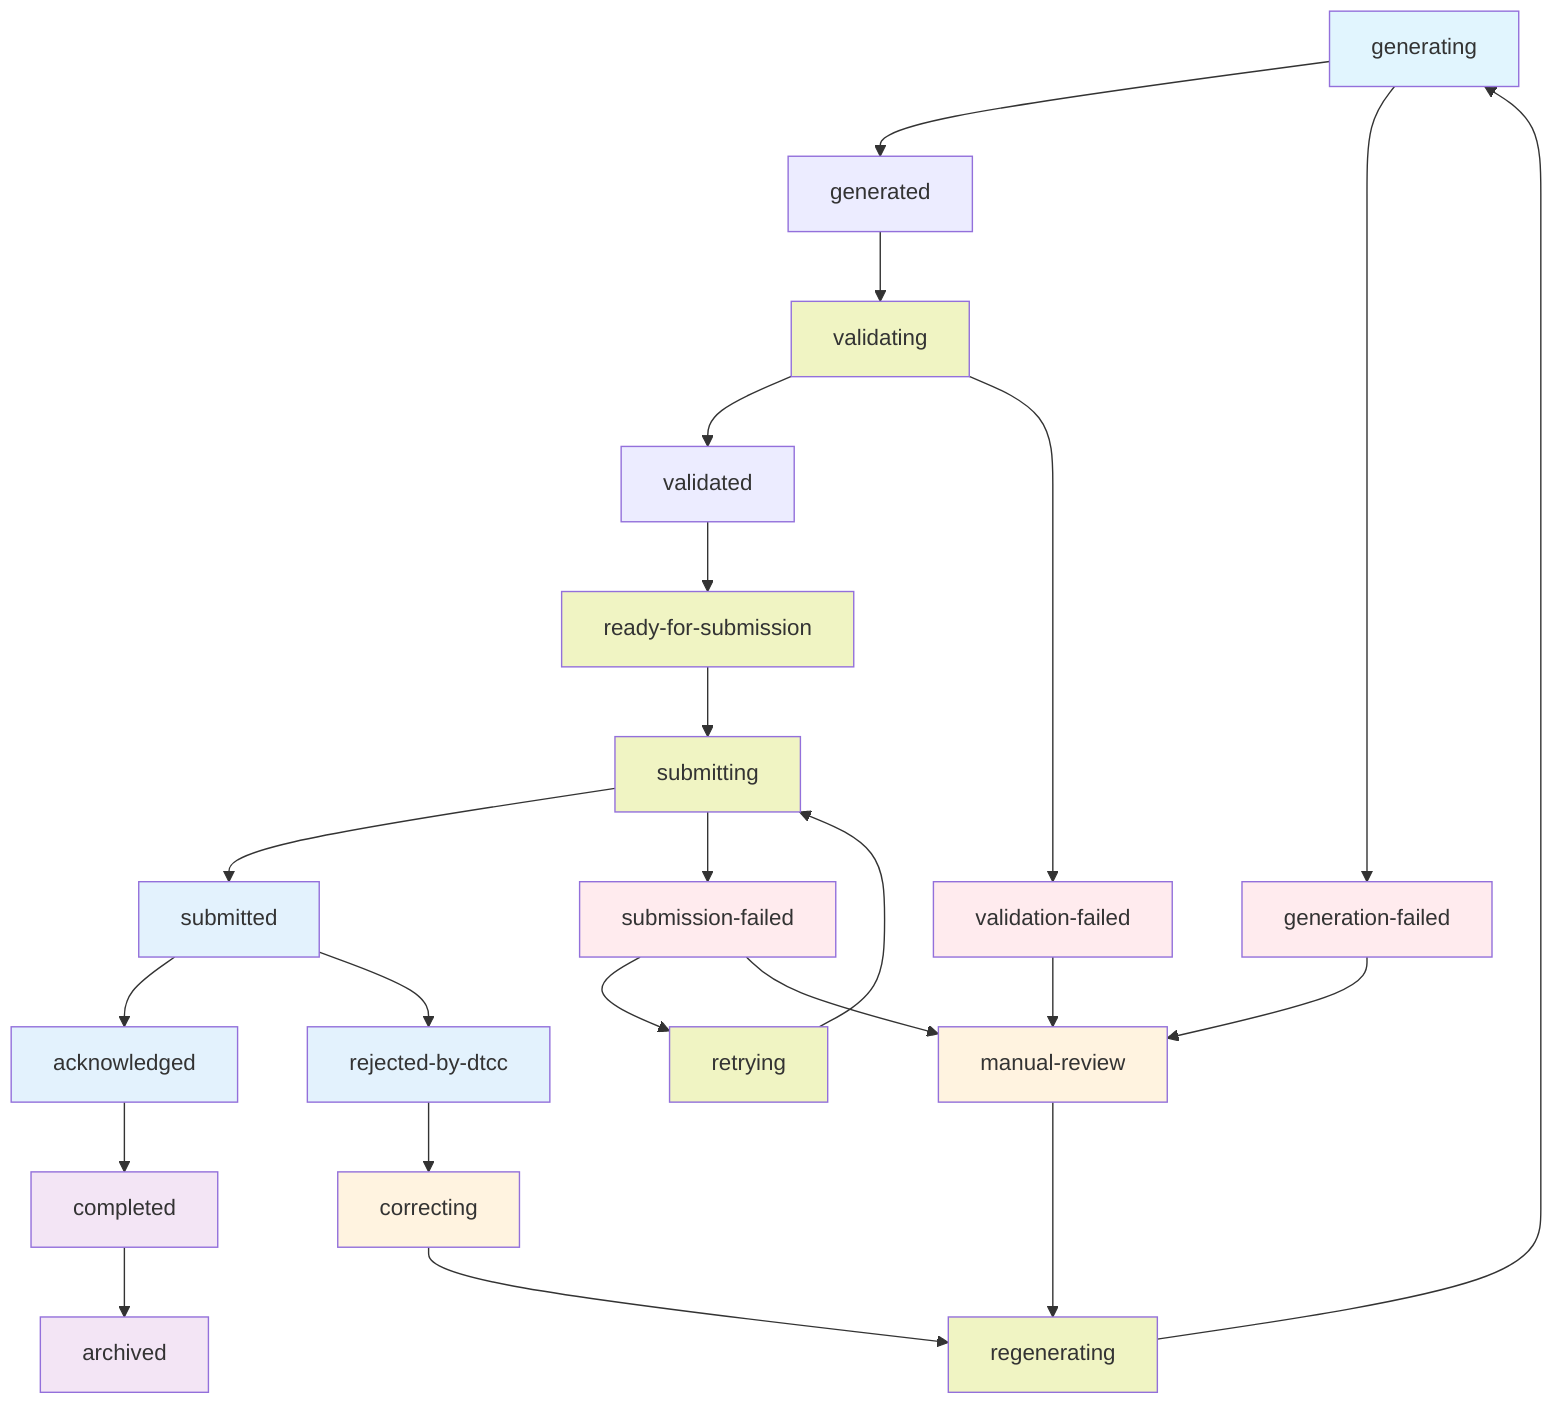 graph TD
    A[generating] --> B[generated]
    A --> C[generation-failed]
    B --> D[validating]
    D --> E[validated]
    D --> F[validation-failed]
    E --> G[ready-for-submission]
    G --> H[submitting]
    H --> I[submitted]
    H --> J[submission-failed]
    I --> K[acknowledged]
    I --> L[rejected-by-dtcc]
    K --> M[completed]
    L --> N[correcting]
    J --> O[retrying]
    J --> P[manual-review]
    O --> H
    C --> P
    F --> P
    N --> Q[regenerating]
    P --> Q
    Q --> A
    M --> R[archived]
    
    %% Styling
    classDef initial fill:#e1f5fe
    classDef terminal fill:#f3e5f5
    classDef error fill:#ffebee
    classDef manual fill:#fff3e0
    classDef processing fill:#f0f4c3
    classDef dtcc fill:#e3f2fd
    
    class A initial
    class M,R terminal
    class C,F,J error
    class N,P manual
    class D,G,H,O,Q processing
    class I,K,L dtcc